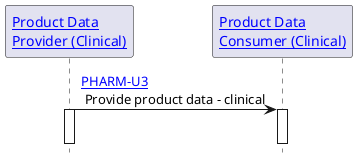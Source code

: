 @startuml
hide footbox
participant "[[actors_and_transactions.html#product-data-provider Product Data\nProvider (Clinical)]]" as a1
participant "[[actors_and_transactions.html#product-data-consumer Product Data\nConsumer (Clinical)]]" as a2

a1 -> a2 : [[u4.html PHARM-U3]]\n Provide product data - clinical\t
activate a1
activate a2
|||
@enduml